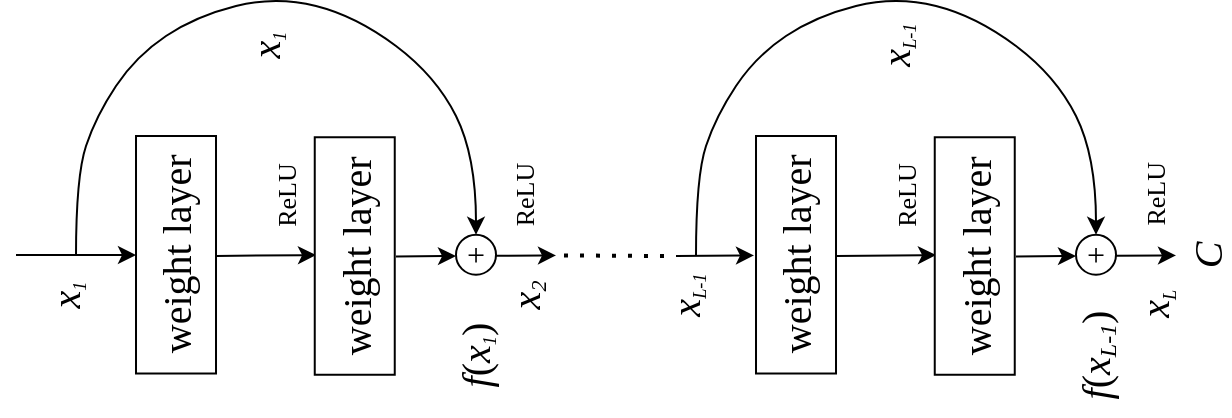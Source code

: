 <mxfile version="14.4.2" type="github">
  <diagram id="cEXB4-bxNu662J2PTYuq" name="第 1 页">
    <mxGraphModel dx="981" dy="552" grid="1" gridSize="10" guides="1" tooltips="1" connect="1" arrows="1" fold="1" page="1" pageScale="1" pageWidth="827" pageHeight="1169" math="0" shadow="0">
      <root>
        <mxCell id="0" />
        <mxCell id="1" parent="0" />
        <mxCell id="yHtuHeyz4KcuY9ajyl9l-1" value="&lt;font face=&quot;Times New Roman&quot; style=&quot;font-size: 20px&quot;&gt;weight layer&lt;/font&gt;" style="rounded=0;whiteSpace=wrap;html=1;rotation=-90;" vertex="1" parent="1">
          <mxGeometry x="80.63" y="269.38" width="118.75" height="40" as="geometry" />
        </mxCell>
        <mxCell id="yHtuHeyz4KcuY9ajyl9l-3" value="" style="endArrow=classic;html=1;" edge="1" parent="1">
          <mxGeometry width="50" height="50" relative="1" as="geometry">
            <mxPoint x="60" y="289.5" as="sourcePoint" />
            <mxPoint x="120" y="289.5" as="targetPoint" />
          </mxGeometry>
        </mxCell>
        <mxCell id="yHtuHeyz4KcuY9ajyl9l-4" value="" style="endArrow=classic;html=1;" edge="1" parent="1">
          <mxGeometry width="50" height="50" relative="1" as="geometry">
            <mxPoint x="160" y="290" as="sourcePoint" />
            <mxPoint x="210" y="289.5" as="targetPoint" />
          </mxGeometry>
        </mxCell>
        <mxCell id="yHtuHeyz4KcuY9ajyl9l-5" value="&lt;font face=&quot;Times New Roman&quot; style=&quot;font-size: 13px&quot;&gt;ReLU&lt;/font&gt;" style="text;html=1;resizable=0;autosize=1;align=center;verticalAlign=middle;points=[];fillColor=none;strokeColor=none;rounded=0;rotation=-90;" vertex="1" parent="1">
          <mxGeometry x="170" y="250" width="50" height="20" as="geometry" />
        </mxCell>
        <mxCell id="yHtuHeyz4KcuY9ajyl9l-6" value="&lt;font face=&quot;Times New Roman&quot;&gt;&lt;font style=&quot;font-size: 20px ; font-style: italic&quot;&gt;f&lt;/font&gt;&lt;span style=&quot;font-size: 20px&quot;&gt;(&lt;/span&gt;&lt;font&gt;&lt;i&gt;&lt;span style=&quot;font-size: 20px&quot;&gt;x&lt;/span&gt;&lt;font style=&quot;font-size: 11px&quot;&gt;&lt;sub&gt;1&lt;/sub&gt;&lt;/font&gt;&lt;/i&gt;&lt;/font&gt;&lt;span style=&quot;font-size: 20px&quot;&gt;)&lt;/span&gt;&lt;/font&gt;" style="text;html=1;resizable=0;autosize=1;align=center;verticalAlign=middle;points=[];fillColor=none;strokeColor=none;rounded=0;rotation=-90;" vertex="1" parent="1">
          <mxGeometry x="265" y="325" width="50" height="30" as="geometry" />
        </mxCell>
        <mxCell id="yHtuHeyz4KcuY9ajyl9l-7" value="&lt;font face=&quot;Times New Roman&quot;&gt;&lt;font&gt;&lt;i&gt;&lt;font style=&quot;font-size: 20px&quot;&gt;x&lt;/font&gt;&lt;font style=&quot;font-size: 11px&quot;&gt;&lt;sub&gt;1&lt;/sub&gt;&lt;/font&gt;&lt;/i&gt;&lt;/font&gt;&lt;/font&gt;" style="text;html=1;resizable=0;autosize=1;align=center;verticalAlign=middle;points=[];fillColor=none;strokeColor=none;rounded=0;rotation=-90;" vertex="1" parent="1">
          <mxGeometry x="70" y="295" width="30" height="30" as="geometry" />
        </mxCell>
        <mxCell id="yHtuHeyz4KcuY9ajyl9l-8" value="" style="endArrow=classic;html=1;" edge="1" parent="1">
          <mxGeometry width="50" height="50" relative="1" as="geometry">
            <mxPoint x="250" y="290.21" as="sourcePoint" />
            <mxPoint x="280" y="290" as="targetPoint" />
          </mxGeometry>
        </mxCell>
        <mxCell id="yHtuHeyz4KcuY9ajyl9l-9" value="" style="curved=1;endArrow=classic;html=1;entryX=0.5;entryY=0;entryDx=0;entryDy=0;" edge="1" parent="1" target="yHtuHeyz4KcuY9ajyl9l-12">
          <mxGeometry width="50" height="50" relative="1" as="geometry">
            <mxPoint x="90" y="290" as="sourcePoint" />
            <mxPoint x="320" y="210" as="targetPoint" />
            <Array as="points">
              <mxPoint x="90" y="250" />
              <mxPoint x="100" y="220" />
              <mxPoint x="120" y="190" />
              <mxPoint x="150" y="170" />
              <mxPoint x="190" y="160" />
              <mxPoint x="230" y="170" />
              <mxPoint x="270" y="200" />
              <mxPoint x="290" y="240" />
            </Array>
          </mxGeometry>
        </mxCell>
        <mxCell id="yHtuHeyz4KcuY9ajyl9l-10" value="&lt;font face=&quot;Times New Roman&quot; style=&quot;font-size: 20px&quot;&gt;weight layer&lt;/font&gt;" style="rounded=0;whiteSpace=wrap;html=1;rotation=-90;" vertex="1" parent="1">
          <mxGeometry x="170" y="270" width="118.75" height="40" as="geometry" />
        </mxCell>
        <mxCell id="yHtuHeyz4KcuY9ajyl9l-12" value="&lt;font style=&quot;font-size: 16px&quot; face=&quot;Times New Roman&quot;&gt;+&lt;/font&gt;" style="ellipse;whiteSpace=wrap;html=1;aspect=fixed;" vertex="1" parent="1">
          <mxGeometry x="280" y="279.38" width="20" height="20" as="geometry" />
        </mxCell>
        <mxCell id="yHtuHeyz4KcuY9ajyl9l-13" value="" style="endArrow=classic;html=1;" edge="1" parent="1">
          <mxGeometry width="50" height="50" relative="1" as="geometry">
            <mxPoint x="300" y="289.92" as="sourcePoint" />
            <mxPoint x="330" y="289.71" as="targetPoint" />
          </mxGeometry>
        </mxCell>
        <mxCell id="yHtuHeyz4KcuY9ajyl9l-14" value="&lt;font face=&quot;Times New Roman&quot;&gt;&lt;font&gt;&lt;i&gt;&lt;span style=&quot;font-size: 20px&quot;&gt;x&lt;/span&gt;&lt;sub&gt;&lt;font style=&quot;font-size: 11px&quot;&gt;2&lt;/font&gt;&lt;/sub&gt;&lt;/i&gt;&lt;/font&gt;&lt;/font&gt;" style="text;html=1;resizable=0;autosize=1;align=center;verticalAlign=middle;points=[];fillColor=none;strokeColor=none;rounded=0;rotation=-90;" vertex="1" parent="1">
          <mxGeometry x="300" y="295" width="30" height="30" as="geometry" />
        </mxCell>
        <mxCell id="yHtuHeyz4KcuY9ajyl9l-15" value="" style="endArrow=none;dashed=1;html=1;dashPattern=1 3;strokeWidth=2;" edge="1" parent="1">
          <mxGeometry width="50" height="50" relative="1" as="geometry">
            <mxPoint x="334" y="289.71" as="sourcePoint" />
            <mxPoint x="384" y="290" as="targetPoint" />
          </mxGeometry>
        </mxCell>
        <mxCell id="yHtuHeyz4KcuY9ajyl9l-29" value="&lt;font face=&quot;Times New Roman&quot; style=&quot;font-size: 20px&quot;&gt;weight layer&lt;/font&gt;" style="rounded=0;whiteSpace=wrap;html=1;rotation=-90;" vertex="1" parent="1">
          <mxGeometry x="390.63" y="269.38" width="118.75" height="40" as="geometry" />
        </mxCell>
        <mxCell id="yHtuHeyz4KcuY9ajyl9l-31" value="" style="endArrow=classic;html=1;" edge="1" parent="1">
          <mxGeometry width="50" height="50" relative="1" as="geometry">
            <mxPoint x="470" y="290" as="sourcePoint" />
            <mxPoint x="520" y="289.5" as="targetPoint" />
          </mxGeometry>
        </mxCell>
        <mxCell id="yHtuHeyz4KcuY9ajyl9l-32" value="&lt;font face=&quot;Times New Roman&quot; style=&quot;font-size: 13px&quot;&gt;ReLU&lt;/font&gt;" style="text;html=1;resizable=0;autosize=1;align=center;verticalAlign=middle;points=[];fillColor=none;strokeColor=none;rounded=0;rotation=-90;" vertex="1" parent="1">
          <mxGeometry x="480" y="250" width="50" height="20" as="geometry" />
        </mxCell>
        <mxCell id="yHtuHeyz4KcuY9ajyl9l-33" value="&lt;font face=&quot;Times New Roman&quot;&gt;&lt;font style=&quot;font-size: 20px ; font-style: italic&quot;&gt;f&lt;/font&gt;&lt;span style=&quot;font-size: 20px&quot;&gt;(&lt;/span&gt;&lt;font&gt;&lt;i&gt;&lt;span style=&quot;font-size: 20px&quot;&gt;x&lt;/span&gt;&lt;sub&gt;&lt;font style=&quot;font-size: 12px&quot;&gt;L-1&lt;/font&gt;&lt;/sub&gt;&lt;/i&gt;&lt;/font&gt;&lt;/font&gt;&lt;font face=&quot;Times New Roman&quot;&gt;&lt;span style=&quot;font-size: 20px&quot;&gt;)&lt;/span&gt;&lt;/font&gt;" style="text;html=1;resizable=0;autosize=1;align=center;verticalAlign=middle;points=[];fillColor=none;strokeColor=none;rounded=0;rotation=-90;" vertex="1" parent="1">
          <mxGeometry x="570" y="325" width="60" height="30" as="geometry" />
        </mxCell>
        <mxCell id="yHtuHeyz4KcuY9ajyl9l-34" value="&lt;font face=&quot;Times New Roman&quot;&gt;&lt;font&gt;&lt;i&gt;&lt;font style=&quot;font-size: 20px&quot;&gt;x&lt;/font&gt;&lt;span style=&quot;font-size: 11px&quot;&gt;&lt;sub&gt;L-1&lt;/sub&gt;&lt;/span&gt;&lt;/i&gt;&lt;/font&gt;&lt;/font&gt;" style="text;html=1;resizable=0;autosize=1;align=center;verticalAlign=middle;points=[];fillColor=none;strokeColor=none;rounded=0;rotation=-90;" vertex="1" parent="1">
          <mxGeometry x="375" y="295" width="40" height="30" as="geometry" />
        </mxCell>
        <mxCell id="yHtuHeyz4KcuY9ajyl9l-35" value="" style="endArrow=classic;html=1;" edge="1" parent="1">
          <mxGeometry width="50" height="50" relative="1" as="geometry">
            <mxPoint x="560" y="290.21" as="sourcePoint" />
            <mxPoint x="590" y="290" as="targetPoint" />
          </mxGeometry>
        </mxCell>
        <mxCell id="yHtuHeyz4KcuY9ajyl9l-36" value="" style="curved=1;endArrow=classic;html=1;entryX=0.5;entryY=0;entryDx=0;entryDy=0;" edge="1" parent="1" target="yHtuHeyz4KcuY9ajyl9l-38">
          <mxGeometry width="50" height="50" relative="1" as="geometry">
            <mxPoint x="400" y="290" as="sourcePoint" />
            <mxPoint x="630" y="210" as="targetPoint" />
            <Array as="points">
              <mxPoint x="400" y="250" />
              <mxPoint x="410" y="220" />
              <mxPoint x="430" y="190" />
              <mxPoint x="460" y="170" />
              <mxPoint x="500" y="160" />
              <mxPoint x="540" y="170" />
              <mxPoint x="580" y="200" />
              <mxPoint x="600" y="240" />
            </Array>
          </mxGeometry>
        </mxCell>
        <mxCell id="yHtuHeyz4KcuY9ajyl9l-37" value="&lt;font face=&quot;Times New Roman&quot; style=&quot;font-size: 20px&quot;&gt;weight layer&lt;/font&gt;" style="rounded=0;whiteSpace=wrap;html=1;rotation=-90;" vertex="1" parent="1">
          <mxGeometry x="480" y="270" width="118.75" height="40" as="geometry" />
        </mxCell>
        <mxCell id="yHtuHeyz4KcuY9ajyl9l-38" value="&lt;font style=&quot;font-size: 16px&quot; face=&quot;Times New Roman&quot;&gt;+&lt;/font&gt;" style="ellipse;whiteSpace=wrap;html=1;aspect=fixed;" vertex="1" parent="1">
          <mxGeometry x="590" y="279.38" width="20" height="20" as="geometry" />
        </mxCell>
        <mxCell id="yHtuHeyz4KcuY9ajyl9l-39" value="" style="endArrow=classic;html=1;" edge="1" parent="1">
          <mxGeometry width="50" height="50" relative="1" as="geometry">
            <mxPoint x="610" y="289.92" as="sourcePoint" />
            <mxPoint x="640" y="289.71" as="targetPoint" />
          </mxGeometry>
        </mxCell>
        <mxCell id="yHtuHeyz4KcuY9ajyl9l-41" value="" style="endArrow=classic;html=1;" edge="1" parent="1">
          <mxGeometry width="50" height="50" relative="1" as="geometry">
            <mxPoint x="390" y="290" as="sourcePoint" />
            <mxPoint x="429" y="289.71" as="targetPoint" />
          </mxGeometry>
        </mxCell>
        <mxCell id="yHtuHeyz4KcuY9ajyl9l-42" value="&lt;font face=&quot;Times New Roman&quot;&gt;&lt;font&gt;&lt;i&gt;&lt;font style=&quot;font-size: 20px&quot;&gt;x&lt;/font&gt;&lt;span style=&quot;font-size: 11px&quot;&gt;&lt;sub&gt;L&lt;/sub&gt;&lt;/span&gt;&lt;/i&gt;&lt;/font&gt;&lt;/font&gt;" style="text;html=1;resizable=0;autosize=1;align=center;verticalAlign=middle;points=[];fillColor=none;strokeColor=none;rounded=0;rotation=-90;" vertex="1" parent="1">
          <mxGeometry x="615" y="299.38" width="30" height="30" as="geometry" />
        </mxCell>
        <mxCell id="yHtuHeyz4KcuY9ajyl9l-43" value="&lt;font face=&quot;Times New Roman&quot; style=&quot;font-size: 13px&quot;&gt;ReLU&lt;/font&gt;" style="text;html=1;resizable=0;autosize=1;align=center;verticalAlign=middle;points=[];fillColor=none;strokeColor=none;rounded=0;rotation=-90;" vertex="1" parent="1">
          <mxGeometry x="288.75" y="250" width="50" height="20" as="geometry" />
        </mxCell>
        <mxCell id="yHtuHeyz4KcuY9ajyl9l-44" value="&lt;font face=&quot;Times New Roman&quot; style=&quot;font-size: 13px&quot;&gt;ReLU&lt;/font&gt;" style="text;html=1;resizable=0;autosize=1;align=center;verticalAlign=middle;points=[];fillColor=none;strokeColor=none;rounded=0;rotation=-90;" vertex="1" parent="1">
          <mxGeometry x="605" y="249.38" width="50" height="20" as="geometry" />
        </mxCell>
        <mxCell id="yHtuHeyz4KcuY9ajyl9l-45" value="&lt;font face=&quot;Times New Roman&quot; size=&quot;1&quot;&gt;&lt;i style=&quot;font-size: 20px&quot;&gt;C&lt;/i&gt;&lt;/font&gt;" style="text;html=1;resizable=0;autosize=1;align=center;verticalAlign=middle;points=[];fillColor=none;strokeColor=none;rounded=0;rotation=-90;" vertex="1" parent="1">
          <mxGeometry x="640" y="280" width="30" height="20" as="geometry" />
        </mxCell>
        <mxCell id="yHtuHeyz4KcuY9ajyl9l-46" value="&lt;font face=&quot;Times New Roman&quot;&gt;&lt;font&gt;&lt;i&gt;&lt;font style=&quot;font-size: 20px&quot;&gt;x&lt;/font&gt;&lt;font style=&quot;font-size: 11px&quot;&gt;&lt;sub&gt;1&lt;/sub&gt;&lt;/font&gt;&lt;/i&gt;&lt;/font&gt;&lt;/font&gt;" style="text;html=1;resizable=0;autosize=1;align=center;verticalAlign=middle;points=[];fillColor=none;strokeColor=none;rounded=0;rotation=-90;" vertex="1" parent="1">
          <mxGeometry x="170" y="170" width="30" height="30" as="geometry" />
        </mxCell>
        <mxCell id="yHtuHeyz4KcuY9ajyl9l-47" value="&lt;font face=&quot;Times New Roman&quot;&gt;&lt;font&gt;&lt;i&gt;&lt;font style=&quot;font-size: 20px&quot;&gt;x&lt;/font&gt;&lt;span style=&quot;font-size: 11px&quot;&gt;&lt;sub&gt;L-1&lt;/sub&gt;&lt;/span&gt;&lt;/i&gt;&lt;/font&gt;&lt;/font&gt;" style="text;html=1;resizable=0;autosize=1;align=center;verticalAlign=middle;points=[];fillColor=none;strokeColor=none;rounded=0;rotation=-90;" vertex="1" parent="1">
          <mxGeometry x="480" y="170" width="40" height="30" as="geometry" />
        </mxCell>
      </root>
    </mxGraphModel>
  </diagram>
</mxfile>
